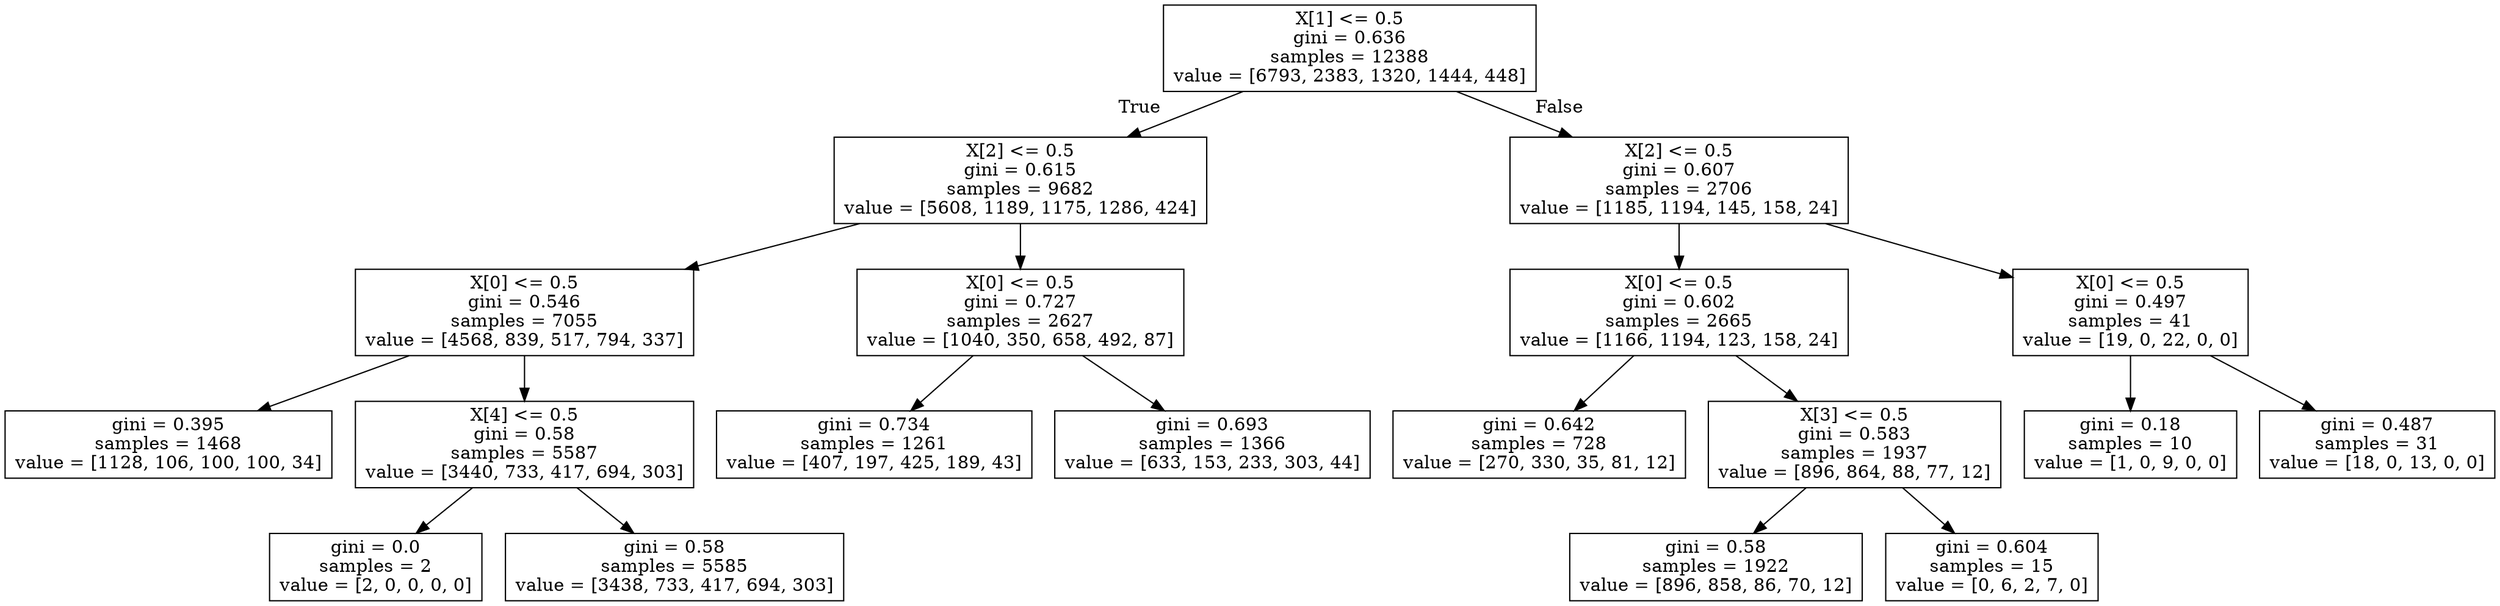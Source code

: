 digraph Tree {
node [shape=box] ;
0 [label="X[1] <= 0.5\ngini = 0.636\nsamples = 12388\nvalue = [6793, 2383, 1320, 1444, 448]"] ;
1 [label="X[2] <= 0.5\ngini = 0.615\nsamples = 9682\nvalue = [5608, 1189, 1175, 1286, 424]"] ;
0 -> 1 [labeldistance=2.5, labelangle=45, headlabel="True"] ;
2 [label="X[0] <= 0.5\ngini = 0.546\nsamples = 7055\nvalue = [4568, 839, 517, 794, 337]"] ;
1 -> 2 ;
3 [label="gini = 0.395\nsamples = 1468\nvalue = [1128, 106, 100, 100, 34]"] ;
2 -> 3 ;
4 [label="X[4] <= 0.5\ngini = 0.58\nsamples = 5587\nvalue = [3440, 733, 417, 694, 303]"] ;
2 -> 4 ;
5 [label="gini = 0.0\nsamples = 2\nvalue = [2, 0, 0, 0, 0]"] ;
4 -> 5 ;
6 [label="gini = 0.58\nsamples = 5585\nvalue = [3438, 733, 417, 694, 303]"] ;
4 -> 6 ;
7 [label="X[0] <= 0.5\ngini = 0.727\nsamples = 2627\nvalue = [1040, 350, 658, 492, 87]"] ;
1 -> 7 ;
8 [label="gini = 0.734\nsamples = 1261\nvalue = [407, 197, 425, 189, 43]"] ;
7 -> 8 ;
9 [label="gini = 0.693\nsamples = 1366\nvalue = [633, 153, 233, 303, 44]"] ;
7 -> 9 ;
10 [label="X[2] <= 0.5\ngini = 0.607\nsamples = 2706\nvalue = [1185, 1194, 145, 158, 24]"] ;
0 -> 10 [labeldistance=2.5, labelangle=-45, headlabel="False"] ;
11 [label="X[0] <= 0.5\ngini = 0.602\nsamples = 2665\nvalue = [1166, 1194, 123, 158, 24]"] ;
10 -> 11 ;
12 [label="gini = 0.642\nsamples = 728\nvalue = [270, 330, 35, 81, 12]"] ;
11 -> 12 ;
13 [label="X[3] <= 0.5\ngini = 0.583\nsamples = 1937\nvalue = [896, 864, 88, 77, 12]"] ;
11 -> 13 ;
14 [label="gini = 0.58\nsamples = 1922\nvalue = [896, 858, 86, 70, 12]"] ;
13 -> 14 ;
15 [label="gini = 0.604\nsamples = 15\nvalue = [0, 6, 2, 7, 0]"] ;
13 -> 15 ;
16 [label="X[0] <= 0.5\ngini = 0.497\nsamples = 41\nvalue = [19, 0, 22, 0, 0]"] ;
10 -> 16 ;
17 [label="gini = 0.18\nsamples = 10\nvalue = [1, 0, 9, 0, 0]"] ;
16 -> 17 ;
18 [label="gini = 0.487\nsamples = 31\nvalue = [18, 0, 13, 0, 0]"] ;
16 -> 18 ;
}